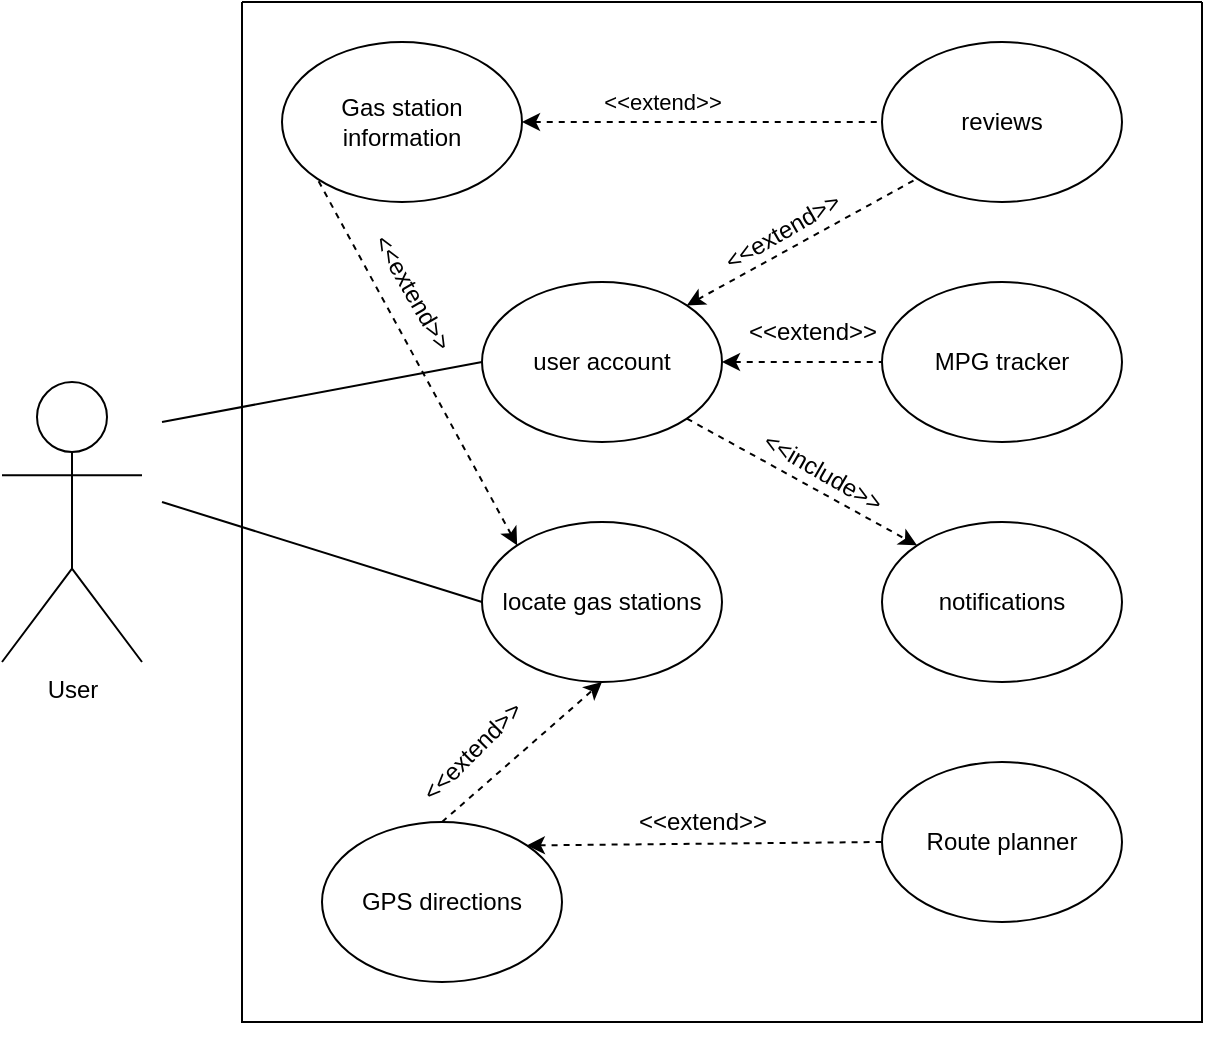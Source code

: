 <mxfile version="21.1.4" type="device">
  <diagram name="Page-1" id="uNpNYp2cLnWQfH8eCoGV">
    <mxGraphModel dx="1122" dy="614" grid="1" gridSize="10" guides="1" tooltips="1" connect="1" arrows="1" fold="1" page="1" pageScale="1" pageWidth="850" pageHeight="1100" math="0" shadow="0">
      <root>
        <mxCell id="0" />
        <mxCell id="1" parent="0" />
        <mxCell id="BhA9pQ3FvRquaxhp6UkD-10" value="User" style="shape=umlActor;verticalLabelPosition=bottom;verticalAlign=top;html=1;outlineConnect=0;" vertex="1" parent="1">
          <mxGeometry x="120" y="200" width="70" height="140" as="geometry" />
        </mxCell>
        <mxCell id="BhA9pQ3FvRquaxhp6UkD-15" value="" style="endArrow=none;html=1;rounded=0;entryX=0;entryY=0.5;entryDx=0;entryDy=0;" edge="1" parent="1" target="BhA9pQ3FvRquaxhp6UkD-9">
          <mxGeometry width="50" height="50" relative="1" as="geometry">
            <mxPoint x="200" y="220" as="sourcePoint" />
            <mxPoint x="310" y="210" as="targetPoint" />
          </mxGeometry>
        </mxCell>
        <mxCell id="BhA9pQ3FvRquaxhp6UkD-16" value="" style="endArrow=none;html=1;rounded=0;entryX=0;entryY=0.5;entryDx=0;entryDy=0;" edge="1" parent="1" target="BhA9pQ3FvRquaxhp6UkD-2">
          <mxGeometry width="50" height="50" relative="1" as="geometry">
            <mxPoint x="200" y="260" as="sourcePoint" />
            <mxPoint x="310" y="290" as="targetPoint" />
          </mxGeometry>
        </mxCell>
        <mxCell id="BhA9pQ3FvRquaxhp6UkD-25" value="" style="swimlane;startSize=0;" vertex="1" parent="1">
          <mxGeometry x="240" y="10" width="480" height="510" as="geometry" />
        </mxCell>
        <mxCell id="BhA9pQ3FvRquaxhp6UkD-1" value="notifications" style="ellipse;whiteSpace=wrap;html=1;" vertex="1" parent="BhA9pQ3FvRquaxhp6UkD-25">
          <mxGeometry x="320" y="260" width="120" height="80" as="geometry" />
        </mxCell>
        <mxCell id="BhA9pQ3FvRquaxhp6UkD-5" value="Route planner" style="ellipse;whiteSpace=wrap;html=1;" vertex="1" parent="BhA9pQ3FvRquaxhp6UkD-25">
          <mxGeometry x="320" y="380" width="120" height="80" as="geometry" />
        </mxCell>
        <mxCell id="BhA9pQ3FvRquaxhp6UkD-6" value="MPG tracker" style="ellipse;whiteSpace=wrap;html=1;" vertex="1" parent="BhA9pQ3FvRquaxhp6UkD-25">
          <mxGeometry x="320" y="140" width="120" height="80" as="geometry" />
        </mxCell>
        <mxCell id="BhA9pQ3FvRquaxhp6UkD-9" value="user account" style="ellipse;whiteSpace=wrap;html=1;" vertex="1" parent="BhA9pQ3FvRquaxhp6UkD-25">
          <mxGeometry x="120" y="140" width="120" height="80" as="geometry" />
        </mxCell>
        <mxCell id="BhA9pQ3FvRquaxhp6UkD-19" value="" style="endArrow=none;dashed=1;html=1;rounded=0;entryX=0;entryY=0.5;entryDx=0;entryDy=0;exitX=1;exitY=0.5;exitDx=0;exitDy=0;strokeColor=default;startArrow=classic;startFill=1;endFill=0;" edge="1" parent="BhA9pQ3FvRquaxhp6UkD-25" source="BhA9pQ3FvRquaxhp6UkD-4" target="BhA9pQ3FvRquaxhp6UkD-7">
          <mxGeometry width="50" height="50" relative="1" as="geometry">
            <mxPoint x="270" y="90" as="sourcePoint" />
            <mxPoint x="320" y="40" as="targetPoint" />
          </mxGeometry>
        </mxCell>
        <mxCell id="BhA9pQ3FvRquaxhp6UkD-26" value="&amp;lt;&amp;lt;extend&amp;gt;&amp;gt;" style="edgeLabel;html=1;align=center;verticalAlign=middle;resizable=0;points=[];" vertex="1" connectable="0" parent="BhA9pQ3FvRquaxhp6UkD-19">
          <mxGeometry x="-0.4" y="-1" relative="1" as="geometry">
            <mxPoint x="16" y="-11" as="offset" />
          </mxGeometry>
        </mxCell>
        <mxCell id="BhA9pQ3FvRquaxhp6UkD-20" value="" style="endArrow=none;dashed=1;html=1;rounded=0;entryX=0;entryY=0.5;entryDx=0;entryDy=0;exitX=1;exitY=0.5;exitDx=0;exitDy=0;startArrow=classic;startFill=1;" edge="1" parent="BhA9pQ3FvRquaxhp6UkD-25" source="BhA9pQ3FvRquaxhp6UkD-9" target="BhA9pQ3FvRquaxhp6UkD-6">
          <mxGeometry width="50" height="50" relative="1" as="geometry">
            <mxPoint x="260" y="280" as="sourcePoint" />
            <mxPoint x="310" y="230" as="targetPoint" />
          </mxGeometry>
        </mxCell>
        <mxCell id="BhA9pQ3FvRquaxhp6UkD-21" value="" style="endArrow=classic;dashed=1;html=1;rounded=0;entryX=0;entryY=0;entryDx=0;entryDy=0;exitX=1;exitY=1;exitDx=0;exitDy=0;endFill=1;startArrow=none;startFill=0;" edge="1" parent="BhA9pQ3FvRquaxhp6UkD-25" source="BhA9pQ3FvRquaxhp6UkD-9" target="BhA9pQ3FvRquaxhp6UkD-1">
          <mxGeometry width="50" height="50" relative="1" as="geometry">
            <mxPoint x="230" y="410" as="sourcePoint" />
            <mxPoint x="330" y="290" as="targetPoint" />
          </mxGeometry>
        </mxCell>
        <mxCell id="BhA9pQ3FvRquaxhp6UkD-22" value="" style="endArrow=none;dashed=1;html=1;rounded=0;entryX=0;entryY=0.5;entryDx=0;entryDy=0;exitX=1;exitY=0;exitDx=0;exitDy=0;startArrow=classic;startFill=1;" edge="1" parent="BhA9pQ3FvRquaxhp6UkD-25" source="BhA9pQ3FvRquaxhp6UkD-3" target="BhA9pQ3FvRquaxhp6UkD-5">
          <mxGeometry width="50" height="50" relative="1" as="geometry">
            <mxPoint x="340" y="580" as="sourcePoint" />
            <mxPoint x="390" y="530" as="targetPoint" />
          </mxGeometry>
        </mxCell>
        <mxCell id="BhA9pQ3FvRquaxhp6UkD-28" value="&amp;lt;&amp;lt;include&amp;gt;&amp;gt;" style="text;html=1;align=center;verticalAlign=middle;resizable=0;points=[];autosize=1;strokeColor=none;fillColor=none;rotation=30;" vertex="1" parent="BhA9pQ3FvRquaxhp6UkD-25">
          <mxGeometry x="245" y="220" width="90" height="30" as="geometry" />
        </mxCell>
        <mxCell id="BhA9pQ3FvRquaxhp6UkD-33" value="&amp;lt;&amp;lt;extend&amp;gt;&amp;gt;" style="text;html=1;align=center;verticalAlign=middle;resizable=0;points=[];autosize=1;strokeColor=none;fillColor=none;rotation=-30;" vertex="1" parent="BhA9pQ3FvRquaxhp6UkD-25">
          <mxGeometry x="225" y="100" width="90" height="30" as="geometry" />
        </mxCell>
        <mxCell id="BhA9pQ3FvRquaxhp6UkD-29" value="&amp;lt;&amp;lt;extend&amp;gt;&amp;gt;" style="text;html=1;align=center;verticalAlign=middle;resizable=0;points=[];autosize=1;strokeColor=none;fillColor=none;" vertex="1" parent="BhA9pQ3FvRquaxhp6UkD-25">
          <mxGeometry x="240" y="150" width="90" height="30" as="geometry" />
        </mxCell>
        <mxCell id="BhA9pQ3FvRquaxhp6UkD-2" value="locate gas stations" style="ellipse;whiteSpace=wrap;html=1;" vertex="1" parent="BhA9pQ3FvRquaxhp6UkD-25">
          <mxGeometry x="120" y="260" width="120" height="80" as="geometry" />
        </mxCell>
        <mxCell id="BhA9pQ3FvRquaxhp6UkD-36" value="&amp;lt;&amp;lt;extend&amp;gt;&amp;gt;" style="text;html=1;align=center;verticalAlign=middle;resizable=0;points=[];autosize=1;strokeColor=none;fillColor=none;rotation=-45;" vertex="1" parent="BhA9pQ3FvRquaxhp6UkD-25">
          <mxGeometry x="70" y="360" width="90" height="30" as="geometry" />
        </mxCell>
        <mxCell id="BhA9pQ3FvRquaxhp6UkD-3" value="GPS directions" style="ellipse;whiteSpace=wrap;html=1;" vertex="1" parent="BhA9pQ3FvRquaxhp6UkD-25">
          <mxGeometry x="40" y="410" width="120" height="80" as="geometry" />
        </mxCell>
        <mxCell id="BhA9pQ3FvRquaxhp6UkD-35" value="" style="endArrow=classic;dashed=1;html=1;rounded=0;entryX=0.5;entryY=1;entryDx=0;entryDy=0;exitX=0.5;exitY=0;exitDx=0;exitDy=0;startArrow=none;startFill=0;endFill=1;" edge="1" parent="BhA9pQ3FvRquaxhp6UkD-25" source="BhA9pQ3FvRquaxhp6UkD-3" target="BhA9pQ3FvRquaxhp6UkD-2">
          <mxGeometry width="50" height="50" relative="1" as="geometry">
            <mxPoint x="170" y="410" as="sourcePoint" />
            <mxPoint x="220" y="360" as="targetPoint" />
          </mxGeometry>
        </mxCell>
        <mxCell id="BhA9pQ3FvRquaxhp6UkD-39" value="" style="endArrow=none;dashed=1;html=1;rounded=0;entryX=0;entryY=1;entryDx=0;entryDy=0;exitX=0;exitY=0;exitDx=0;exitDy=0;endFill=0;startArrow=classic;startFill=1;" edge="1" parent="BhA9pQ3FvRquaxhp6UkD-25" source="BhA9pQ3FvRquaxhp6UkD-2" target="BhA9pQ3FvRquaxhp6UkD-4">
          <mxGeometry width="50" height="50" relative="1" as="geometry">
            <mxPoint x="50" y="170" as="sourcePoint" />
            <mxPoint x="100" y="120" as="targetPoint" />
          </mxGeometry>
        </mxCell>
        <mxCell id="BhA9pQ3FvRquaxhp6UkD-40" value="&amp;lt;&amp;lt;extend&amp;gt;&amp;gt;" style="text;html=1;align=center;verticalAlign=middle;resizable=0;points=[];autosize=1;strokeColor=none;fillColor=none;rotation=60;" vertex="1" parent="BhA9pQ3FvRquaxhp6UkD-25">
          <mxGeometry x="40" y="130" width="90" height="30" as="geometry" />
        </mxCell>
        <mxCell id="BhA9pQ3FvRquaxhp6UkD-32" value="" style="endArrow=none;dashed=1;html=1;rounded=0;entryX=0;entryY=1;entryDx=0;entryDy=0;exitX=1;exitY=0;exitDx=0;exitDy=0;startArrow=classic;startFill=1;" edge="1" parent="BhA9pQ3FvRquaxhp6UkD-25" source="BhA9pQ3FvRquaxhp6UkD-9" target="BhA9pQ3FvRquaxhp6UkD-7">
          <mxGeometry width="50" height="50" relative="1" as="geometry">
            <mxPoint x="260" y="140" as="sourcePoint" />
            <mxPoint x="310" y="90" as="targetPoint" />
          </mxGeometry>
        </mxCell>
        <mxCell id="BhA9pQ3FvRquaxhp6UkD-38" value="&amp;lt;&amp;lt;extend&amp;gt;&amp;gt;" style="text;html=1;align=center;verticalAlign=middle;resizable=0;points=[];autosize=1;strokeColor=none;fillColor=none;" vertex="1" parent="BhA9pQ3FvRquaxhp6UkD-25">
          <mxGeometry x="185" y="395" width="90" height="30" as="geometry" />
        </mxCell>
        <mxCell id="BhA9pQ3FvRquaxhp6UkD-4" value="Gas station information" style="ellipse;whiteSpace=wrap;html=1;" vertex="1" parent="BhA9pQ3FvRquaxhp6UkD-25">
          <mxGeometry x="20" y="20" width="120" height="80" as="geometry" />
        </mxCell>
        <mxCell id="BhA9pQ3FvRquaxhp6UkD-7" value="reviews" style="ellipse;whiteSpace=wrap;html=1;" vertex="1" parent="BhA9pQ3FvRquaxhp6UkD-25">
          <mxGeometry x="320" y="20" width="120" height="80" as="geometry" />
        </mxCell>
        <mxCell id="BhA9pQ3FvRquaxhp6UkD-41" style="edgeStyle=orthogonalEdgeStyle;rounded=0;orthogonalLoop=1;jettySize=auto;html=1;exitX=0.5;exitY=1;exitDx=0;exitDy=0;" edge="1" parent="1" source="BhA9pQ3FvRquaxhp6UkD-25" target="BhA9pQ3FvRquaxhp6UkD-25">
          <mxGeometry relative="1" as="geometry" />
        </mxCell>
      </root>
    </mxGraphModel>
  </diagram>
</mxfile>
